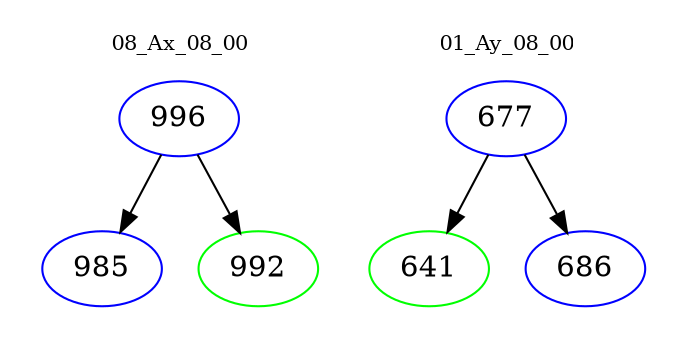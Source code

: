 digraph{
subgraph cluster_0 {
color = white
label = "08_Ax_08_00";
fontsize=10;
T0_996 [label="996", color="blue"]
T0_996 -> T0_985 [color="black"]
T0_985 [label="985", color="blue"]
T0_996 -> T0_992 [color="black"]
T0_992 [label="992", color="green"]
}
subgraph cluster_1 {
color = white
label = "01_Ay_08_00";
fontsize=10;
T1_677 [label="677", color="blue"]
T1_677 -> T1_641 [color="black"]
T1_641 [label="641", color="green"]
T1_677 -> T1_686 [color="black"]
T1_686 [label="686", color="blue"]
}
}
